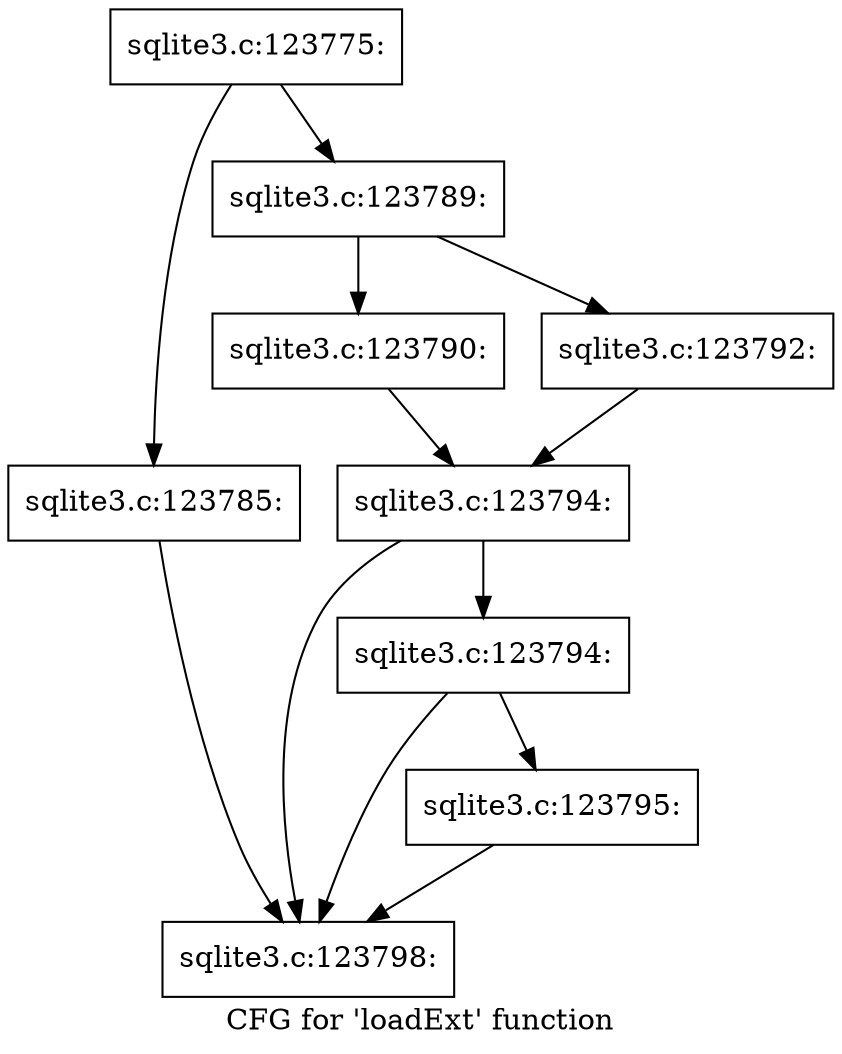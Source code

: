 digraph "CFG for 'loadExt' function" {
	label="CFG for 'loadExt' function";

	Node0x55c0fa430900 [shape=record,label="{sqlite3.c:123775:}"];
	Node0x55c0fa430900 -> Node0x55c0f87597c0;
	Node0x55c0fa430900 -> Node0x55c0f8759810;
	Node0x55c0f87597c0 [shape=record,label="{sqlite3.c:123785:}"];
	Node0x55c0f87597c0 -> Node0x55c0f875ad90;
	Node0x55c0f8759810 [shape=record,label="{sqlite3.c:123789:}"];
	Node0x55c0f8759810 -> Node0x55c0f875a1d0;
	Node0x55c0f8759810 -> Node0x55c0f875a270;
	Node0x55c0f875a1d0 [shape=record,label="{sqlite3.c:123790:}"];
	Node0x55c0f875a1d0 -> Node0x55c0f875a220;
	Node0x55c0f875a270 [shape=record,label="{sqlite3.c:123792:}"];
	Node0x55c0f875a270 -> Node0x55c0f875a220;
	Node0x55c0f875a220 [shape=record,label="{sqlite3.c:123794:}"];
	Node0x55c0f875a220 -> Node0x55c0f875ade0;
	Node0x55c0f875a220 -> Node0x55c0f875ad90;
	Node0x55c0f875ade0 [shape=record,label="{sqlite3.c:123794:}"];
	Node0x55c0f875ade0 -> Node0x55c0f875ad40;
	Node0x55c0f875ade0 -> Node0x55c0f875ad90;
	Node0x55c0f875ad40 [shape=record,label="{sqlite3.c:123795:}"];
	Node0x55c0f875ad40 -> Node0x55c0f875ad90;
	Node0x55c0f875ad90 [shape=record,label="{sqlite3.c:123798:}"];
}
